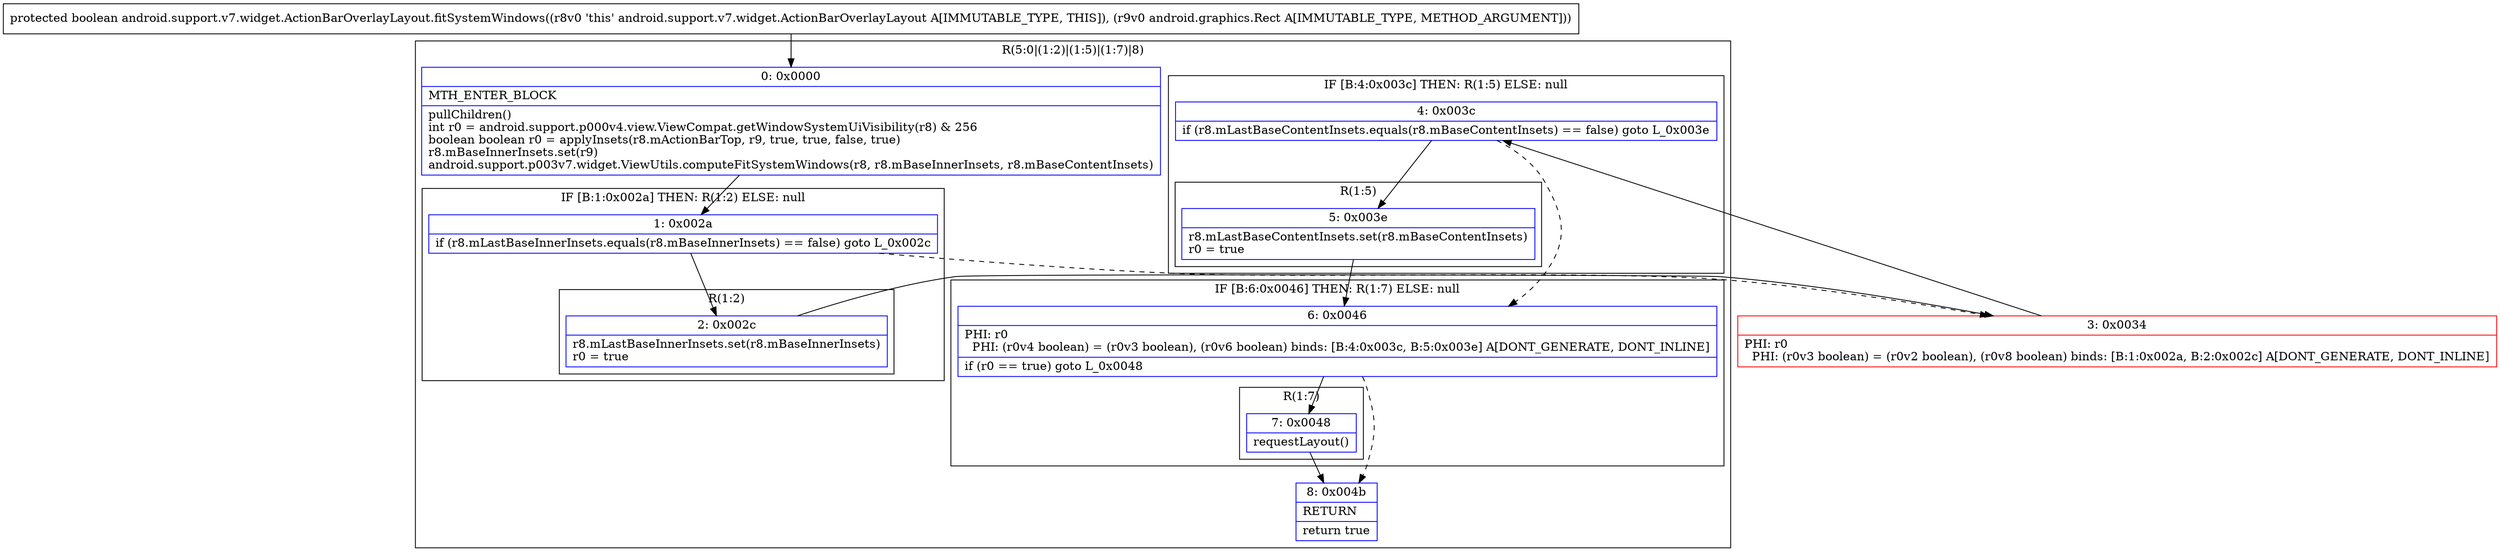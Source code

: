 digraph "CFG forandroid.support.v7.widget.ActionBarOverlayLayout.fitSystemWindows(Landroid\/graphics\/Rect;)Z" {
subgraph cluster_Region_1717369670 {
label = "R(5:0|(1:2)|(1:5)|(1:7)|8)";
node [shape=record,color=blue];
Node_0 [shape=record,label="{0\:\ 0x0000|MTH_ENTER_BLOCK\l|pullChildren()\lint r0 = android.support.p000v4.view.ViewCompat.getWindowSystemUiVisibility(r8) & 256\lboolean boolean r0 = applyInsets(r8.mActionBarTop, r9, true, true, false, true)\lr8.mBaseInnerInsets.set(r9)\landroid.support.p003v7.widget.ViewUtils.computeFitSystemWindows(r8, r8.mBaseInnerInsets, r8.mBaseContentInsets)\l}"];
subgraph cluster_IfRegion_1599526610 {
label = "IF [B:1:0x002a] THEN: R(1:2) ELSE: null";
node [shape=record,color=blue];
Node_1 [shape=record,label="{1\:\ 0x002a|if (r8.mLastBaseInnerInsets.equals(r8.mBaseInnerInsets) == false) goto L_0x002c\l}"];
subgraph cluster_Region_505232622 {
label = "R(1:2)";
node [shape=record,color=blue];
Node_2 [shape=record,label="{2\:\ 0x002c|r8.mLastBaseInnerInsets.set(r8.mBaseInnerInsets)\lr0 = true\l}"];
}
}
subgraph cluster_IfRegion_1464061765 {
label = "IF [B:4:0x003c] THEN: R(1:5) ELSE: null";
node [shape=record,color=blue];
Node_4 [shape=record,label="{4\:\ 0x003c|if (r8.mLastBaseContentInsets.equals(r8.mBaseContentInsets) == false) goto L_0x003e\l}"];
subgraph cluster_Region_1228072460 {
label = "R(1:5)";
node [shape=record,color=blue];
Node_5 [shape=record,label="{5\:\ 0x003e|r8.mLastBaseContentInsets.set(r8.mBaseContentInsets)\lr0 = true\l}"];
}
}
subgraph cluster_IfRegion_1343689223 {
label = "IF [B:6:0x0046] THEN: R(1:7) ELSE: null";
node [shape=record,color=blue];
Node_6 [shape=record,label="{6\:\ 0x0046|PHI: r0 \l  PHI: (r0v4 boolean) = (r0v3 boolean), (r0v6 boolean) binds: [B:4:0x003c, B:5:0x003e] A[DONT_GENERATE, DONT_INLINE]\l|if (r0 == true) goto L_0x0048\l}"];
subgraph cluster_Region_688381165 {
label = "R(1:7)";
node [shape=record,color=blue];
Node_7 [shape=record,label="{7\:\ 0x0048|requestLayout()\l}"];
}
}
Node_8 [shape=record,label="{8\:\ 0x004b|RETURN\l|return true\l}"];
}
Node_3 [shape=record,color=red,label="{3\:\ 0x0034|PHI: r0 \l  PHI: (r0v3 boolean) = (r0v2 boolean), (r0v8 boolean) binds: [B:1:0x002a, B:2:0x002c] A[DONT_GENERATE, DONT_INLINE]\l}"];
MethodNode[shape=record,label="{protected boolean android.support.v7.widget.ActionBarOverlayLayout.fitSystemWindows((r8v0 'this' android.support.v7.widget.ActionBarOverlayLayout A[IMMUTABLE_TYPE, THIS]), (r9v0 android.graphics.Rect A[IMMUTABLE_TYPE, METHOD_ARGUMENT])) }"];
MethodNode -> Node_0;
Node_0 -> Node_1;
Node_1 -> Node_2;
Node_1 -> Node_3[style=dashed];
Node_2 -> Node_3;
Node_4 -> Node_5;
Node_4 -> Node_6[style=dashed];
Node_5 -> Node_6;
Node_6 -> Node_7;
Node_6 -> Node_8[style=dashed];
Node_7 -> Node_8;
Node_3 -> Node_4;
}


